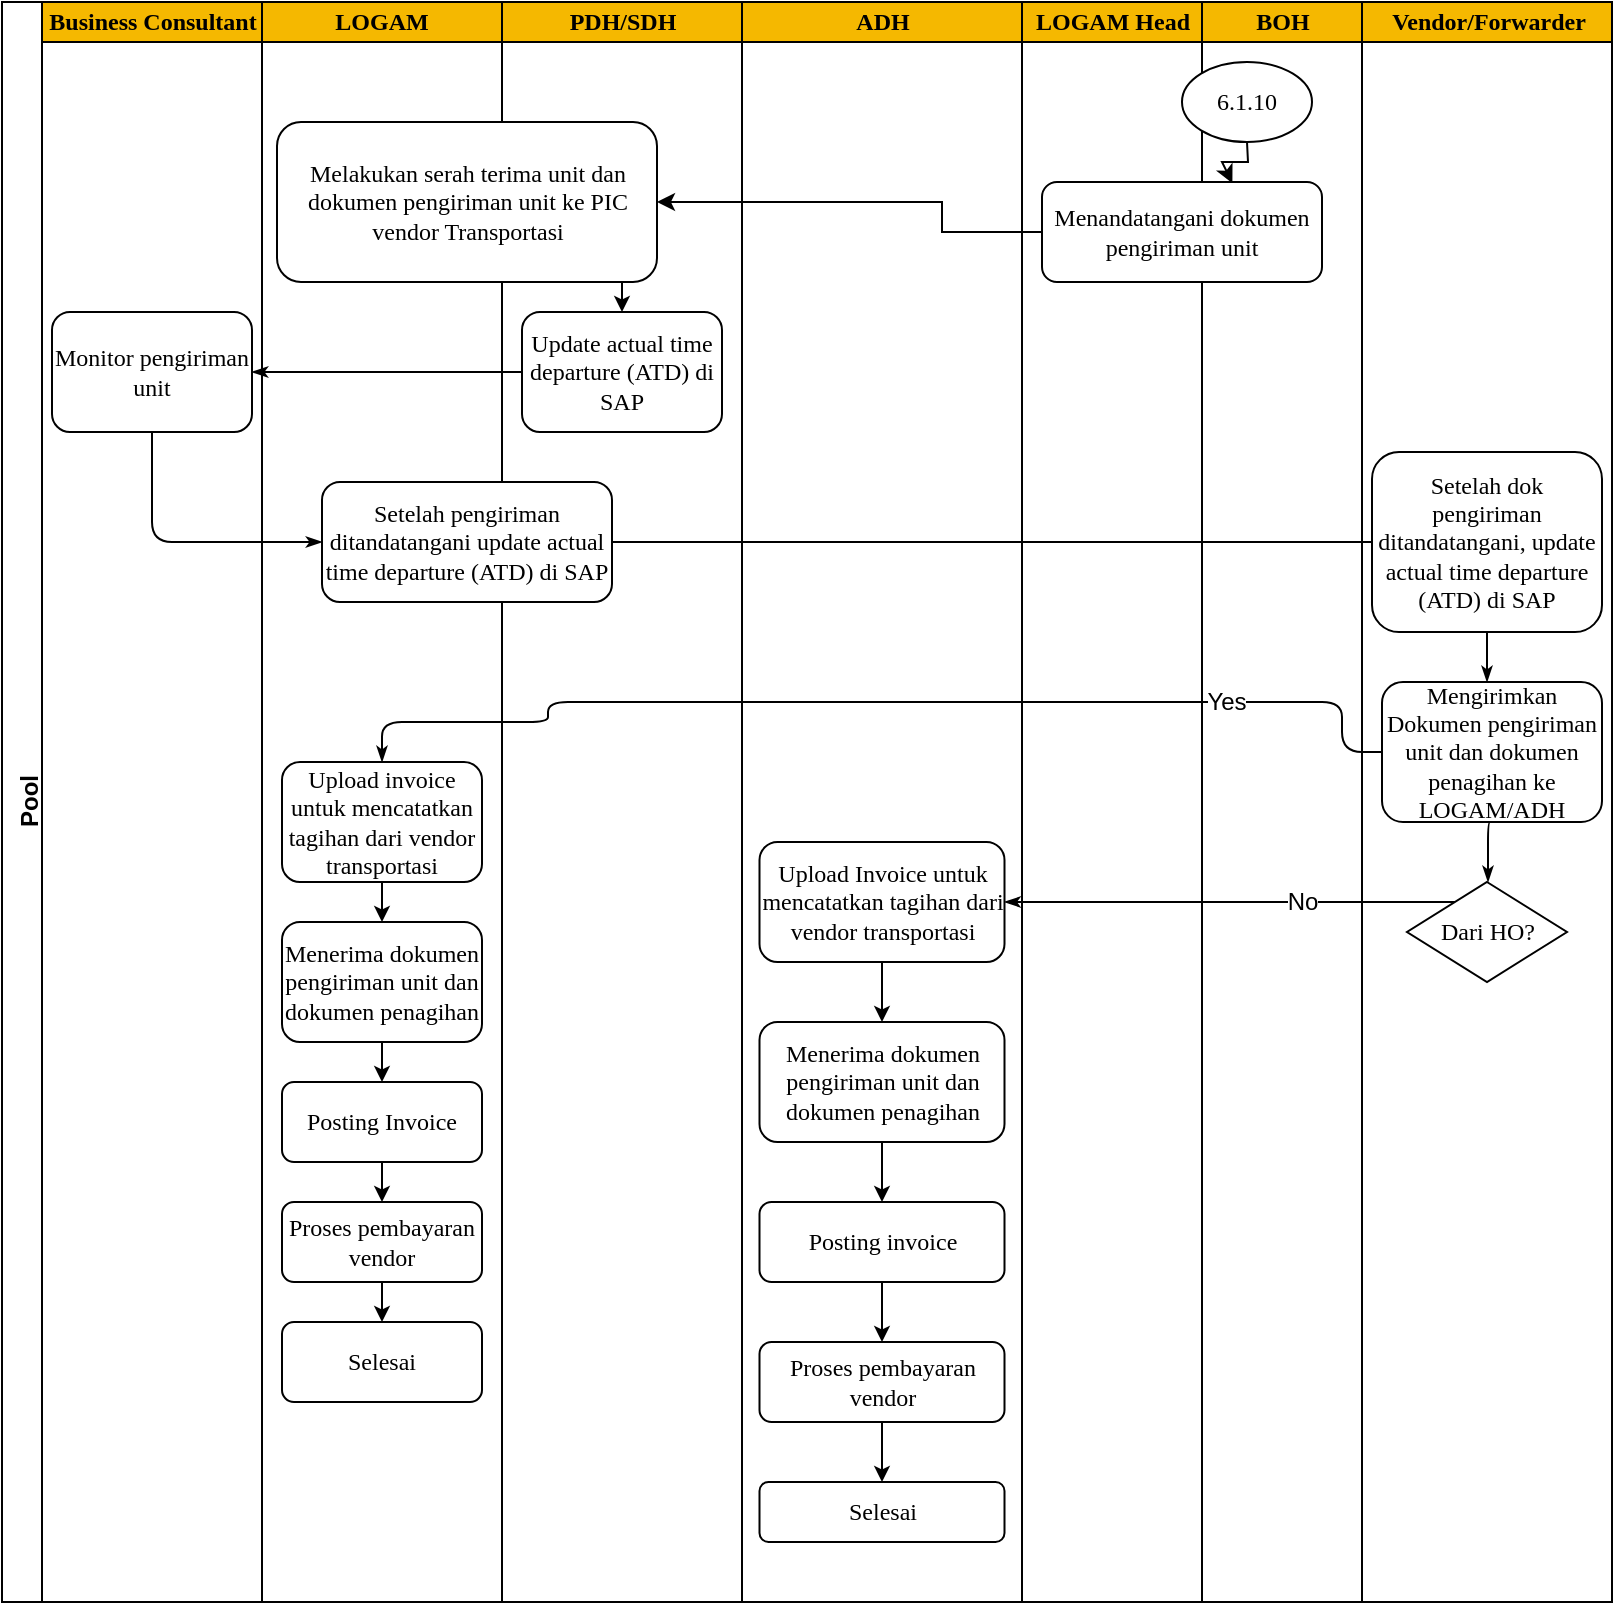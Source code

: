 <mxfile version="21.6.9" type="github">
  <diagram name="Page-1" id="74e2e168-ea6b-b213-b513-2b3c1d86103e">
    <mxGraphModel dx="1059" dy="608" grid="1" gridSize="10" guides="1" tooltips="1" connect="1" arrows="1" fold="1" page="1" pageScale="1" pageWidth="1100" pageHeight="850" background="none" math="0" shadow="0">
      <root>
        <mxCell id="0" />
        <mxCell id="1" parent="0" />
        <mxCell id="77e6c97f196da883-1" value="Pool" style="swimlane;html=1;childLayout=stackLayout;startSize=20;rounded=0;shadow=0;strokeWidth=1;align=center;verticalAlign=top;horizontal=0;movable=1;resizable=1;rotatable=1;deletable=1;editable=1;locked=0;connectable=1;fontSize=12;" parent="1" vertex="1">
          <mxGeometry x="70" y="40" width="805" height="800" as="geometry">
            <mxRectangle x="70" y="40" width="60" height="20" as="alternateBounds" />
          </mxGeometry>
        </mxCell>
        <mxCell id="77e6c97f196da883-2" value="&lt;font style=&quot;font-size: 12px;&quot; face=&quot;Times New Roman&quot;&gt;Business Consultant&lt;/font&gt;" style="swimlane;html=1;startSize=20;fillColor=#f5b800;fontSize=12;" parent="77e6c97f196da883-1" vertex="1">
          <mxGeometry x="20" width="110" height="800" as="geometry" />
        </mxCell>
        <mxCell id="77e6c97f196da883-9" value="&lt;font face=&quot;Times New Roman&quot; style=&quot;font-size: 12px;&quot;&gt;Monitor pengiriman unit&lt;/font&gt;" style="rounded=1;whiteSpace=wrap;html=1;shadow=0;labelBackgroundColor=none;strokeWidth=1;fontFamily=Verdana;fontSize=12;align=center;" parent="77e6c97f196da883-2" vertex="1">
          <mxGeometry x="5" y="155" width="100" height="60" as="geometry" />
        </mxCell>
        <mxCell id="77e6c97f196da883-3" value="" style="swimlane;html=1;startSize=20;fillColor=#f5b800;fontSize=12;align=center;" parent="77e6c97f196da883-1" vertex="1">
          <mxGeometry x="130" width="240" height="800" as="geometry" />
        </mxCell>
        <mxCell id="77e6c97f196da883-21" value="&lt;font face=&quot;Times New Roman&quot; style=&quot;font-size: 12px;&quot;&gt;Upload invoice untuk mencatatkan tagihan dari vendor transportasi&lt;/font&gt;" style="rounded=1;whiteSpace=wrap;html=1;shadow=0;labelBackgroundColor=none;strokeWidth=1;fontFamily=Verdana;fontSize=12;align=center;" parent="77e6c97f196da883-3" vertex="1">
          <mxGeometry x="10" y="380" width="100" height="60" as="geometry" />
        </mxCell>
        <mxCell id="77e6c97f196da883-10" value="&lt;font face=&quot;Times New Roman&quot; style=&quot;font-size: 12px;&quot;&gt;Menerima dokumen pengiriman unit dan dokumen penagihan&lt;/font&gt;" style="rounded=1;whiteSpace=wrap;html=1;shadow=0;labelBackgroundColor=none;strokeWidth=1;fontFamily=Verdana;fontSize=12;align=center;" parent="77e6c97f196da883-3" vertex="1">
          <mxGeometry x="10" y="460" width="100" height="60" as="geometry" />
        </mxCell>
        <mxCell id="77e6c97f196da883-14" value="&lt;font face=&quot;Times New Roman&quot; style=&quot;font-size: 12px;&quot;&gt;Posting Invoice&lt;/font&gt;" style="rounded=1;whiteSpace=wrap;html=1;shadow=0;labelBackgroundColor=none;strokeWidth=1;fontFamily=Verdana;fontSize=12;align=center;" parent="77e6c97f196da883-3" vertex="1">
          <mxGeometry x="10" y="540" width="100" height="40" as="geometry" />
        </mxCell>
        <mxCell id="77e6c97f196da883-19" value="&lt;font face=&quot;Times New Roman&quot; style=&quot;font-size: 12px;&quot;&gt;Proses pembayaran vendor&lt;/font&gt;" style="rounded=1;whiteSpace=wrap;html=1;shadow=0;labelBackgroundColor=none;strokeWidth=1;fontFamily=Verdana;fontSize=12;align=center;" parent="77e6c97f196da883-3" vertex="1">
          <mxGeometry x="10" y="600" width="100" height="40" as="geometry" />
        </mxCell>
        <mxCell id="77e6c97f196da883-22" value="&lt;font style=&quot;font-size: 12px;&quot; face=&quot;Times New Roman&quot;&gt;Selesai&lt;/font&gt;" style="rounded=1;whiteSpace=wrap;html=1;shadow=0;labelBackgroundColor=none;strokeWidth=1;fontFamily=Verdana;fontSize=12;align=center;" parent="77e6c97f196da883-3" vertex="1">
          <mxGeometry x="10" y="660" width="100" height="40" as="geometry" />
        </mxCell>
        <mxCell id="9BGlGzTRq6roD9rzo5Fi-54" value="" style="endArrow=classic;html=1;rounded=0;exitX=0.5;exitY=1;exitDx=0;exitDy=0;entryX=0.5;entryY=0;entryDx=0;entryDy=0;endSize=5;startSize=5;fontSize=12;" parent="77e6c97f196da883-3" source="77e6c97f196da883-21" target="77e6c97f196da883-10" edge="1">
          <mxGeometry width="50" height="50" relative="1" as="geometry">
            <mxPoint x="167.5" y="590" as="sourcePoint" />
            <mxPoint x="217.5" y="540" as="targetPoint" />
          </mxGeometry>
        </mxCell>
        <mxCell id="9BGlGzTRq6roD9rzo5Fi-55" value="" style="endArrow=classic;html=1;rounded=0;endSize=5;startSize=5;exitX=0.5;exitY=1;exitDx=0;exitDy=0;entryX=0.5;entryY=0;entryDx=0;entryDy=0;jumpSize=6;fontSize=12;" parent="77e6c97f196da883-3" source="77e6c97f196da883-10" target="77e6c97f196da883-14" edge="1">
          <mxGeometry width="50" height="50" relative="1" as="geometry">
            <mxPoint x="411.5" y="670" as="sourcePoint" />
            <mxPoint x="411.5" y="700" as="targetPoint" />
          </mxGeometry>
        </mxCell>
        <mxCell id="9BGlGzTRq6roD9rzo5Fi-56" value="" style="endArrow=classic;html=1;rounded=0;endSize=5;startSize=5;exitX=0.5;exitY=1;exitDx=0;exitDy=0;entryX=0.5;entryY=0;entryDx=0;entryDy=0;fontSize=12;" parent="77e6c97f196da883-3" source="77e6c97f196da883-14" target="77e6c97f196da883-19" edge="1">
          <mxGeometry width="50" height="50" relative="1" as="geometry">
            <mxPoint x="421.5" y="680" as="sourcePoint" />
            <mxPoint x="421.5" y="710" as="targetPoint" />
          </mxGeometry>
        </mxCell>
        <mxCell id="9BGlGzTRq6roD9rzo5Fi-57" value="" style="endArrow=classic;html=1;rounded=0;endSize=5;startSize=5;exitX=0.5;exitY=1;exitDx=0;exitDy=0;entryX=0.5;entryY=0;entryDx=0;entryDy=0;fontSize=12;" parent="77e6c97f196da883-3" source="77e6c97f196da883-19" target="77e6c97f196da883-22" edge="1">
          <mxGeometry width="50" height="50" relative="1" as="geometry">
            <mxPoint x="431.5" y="690" as="sourcePoint" />
            <mxPoint x="431.5" y="720" as="targetPoint" />
          </mxGeometry>
        </mxCell>
        <mxCell id="77e6c97f196da883-4" value="&lt;font style=&quot;font-size: 12px;&quot; face=&quot;Times New Roman&quot;&gt;PDH/SDH&lt;/font&gt;" style="swimlane;html=1;startSize=20;fillColor=#f5b800;fontSize=12;" parent="77e6c97f196da883-3" vertex="1">
          <mxGeometry x="120" width="120" height="800" as="geometry" />
        </mxCell>
        <mxCell id="77e6c97f196da883-12" value="&lt;font style=&quot;font-size: 12px;&quot; face=&quot;Times New Roman&quot;&gt;Update actual time departure (ATD) di SAP&lt;/font&gt;" style="rounded=1;whiteSpace=wrap;html=1;shadow=0;labelBackgroundColor=none;strokeWidth=1;fontFamily=Verdana;fontSize=12;align=center;" parent="77e6c97f196da883-4" vertex="1">
          <mxGeometry x="10" y="155" width="100" height="60" as="geometry" />
        </mxCell>
        <mxCell id="77e6c97f196da883-15" value="&lt;font style=&quot;font-size: 12px;&quot; face=&quot;Times New Roman&quot;&gt;Setelah pengiriman ditandatangani update actual time departure (ATD) di SAP&lt;/font&gt;" style="rounded=1;whiteSpace=wrap;html=1;shadow=0;labelBackgroundColor=none;strokeWidth=1;fontFamily=Verdana;fontSize=12;align=center;" parent="77e6c97f196da883-4" vertex="1">
          <mxGeometry x="-90" y="240" width="145" height="60" as="geometry" />
        </mxCell>
        <mxCell id="77e6c97f196da883-11" value="&lt;font face=&quot;Times New Roman&quot; style=&quot;font-size: 12px;&quot;&gt;Melakukan serah terima unit dan dokumen pengiriman unit ke PIC vendor Transportasi&lt;/font&gt;" style="rounded=1;whiteSpace=wrap;html=1;shadow=0;labelBackgroundColor=none;strokeWidth=1;fontFamily=Verdana;fontSize=12;align=center;" parent="77e6c97f196da883-4" vertex="1">
          <mxGeometry x="-112.5" y="60" width="190" height="80" as="geometry" />
        </mxCell>
        <mxCell id="OlNoSFknCZAks61m3oYo-1" value="LOGAM" style="text;html=1;strokeColor=none;fillColor=none;align=center;verticalAlign=middle;whiteSpace=wrap;rounded=0;fontFamily=Times New Roman;fontStyle=1" vertex="1" parent="77e6c97f196da883-3">
          <mxGeometry x="30" width="60" height="20" as="geometry" />
        </mxCell>
        <mxCell id="OlNoSFknCZAks61m3oYo-2" value="" style="endArrow=classic;html=1;rounded=0;entryX=0.5;entryY=0;entryDx=0;entryDy=0;endSize=5;startSize=5;" edge="1" parent="77e6c97f196da883-3" target="77e6c97f196da883-12">
          <mxGeometry width="50" height="50" relative="1" as="geometry">
            <mxPoint x="110" y="140" as="sourcePoint" />
            <mxPoint x="330" y="190" as="targetPoint" />
            <Array as="points">
              <mxPoint x="90" y="140" />
              <mxPoint x="180" y="140" />
            </Array>
          </mxGeometry>
        </mxCell>
        <mxCell id="77e6c97f196da883-5" value="&lt;font style=&quot;font-size: 12px;&quot; face=&quot;Times New Roman&quot;&gt;ADH&lt;/font&gt;" style="swimlane;html=1;startSize=20;fillColor=#f5b800;fontSize=12;" parent="77e6c97f196da883-1" vertex="1">
          <mxGeometry x="370" width="140" height="800" as="geometry" />
        </mxCell>
        <mxCell id="77e6c97f196da883-23" value="&lt;font style=&quot;font-size: 12px;&quot; face=&quot;Times New Roman&quot;&gt;Upload Invoice untuk mencatatkan tagihan dari vendor transportasi&lt;/font&gt;" style="rounded=1;whiteSpace=wrap;html=1;shadow=0;labelBackgroundColor=none;strokeWidth=1;fontFamily=Verdana;fontSize=12;align=center;" parent="77e6c97f196da883-5" vertex="1">
          <mxGeometry x="8.75" y="420" width="122.5" height="60" as="geometry" />
        </mxCell>
        <mxCell id="9BGlGzTRq6roD9rzo5Fi-9" value="&lt;font style=&quot;font-size: 12px;&quot; face=&quot;Times New Roman&quot;&gt;Menerima dokumen pengiriman unit dan dokumen penagihan&lt;/font&gt;" style="rounded=1;whiteSpace=wrap;html=1;shadow=0;labelBackgroundColor=none;strokeWidth=1;fontFamily=Verdana;fontSize=12;align=center;" parent="77e6c97f196da883-5" vertex="1">
          <mxGeometry x="8.75" y="510" width="122.5" height="60" as="geometry" />
        </mxCell>
        <mxCell id="9BGlGzTRq6roD9rzo5Fi-10" value="&lt;font face=&quot;Times New Roman&quot; style=&quot;font-size: 12px;&quot;&gt;Posting invoice&lt;/font&gt;" style="rounded=1;whiteSpace=wrap;html=1;shadow=0;labelBackgroundColor=none;strokeWidth=1;fontFamily=Verdana;fontSize=12;align=center;" parent="77e6c97f196da883-5" vertex="1">
          <mxGeometry x="8.75" y="600" width="122.5" height="40" as="geometry" />
        </mxCell>
        <mxCell id="9BGlGzTRq6roD9rzo5Fi-11" value="&lt;font face=&quot;Times New Roman&quot; style=&quot;font-size: 12px;&quot;&gt;Proses pembayaran vendor&lt;/font&gt;" style="rounded=1;whiteSpace=wrap;html=1;shadow=0;labelBackgroundColor=none;strokeWidth=1;fontFamily=Verdana;fontSize=12;align=center;" parent="77e6c97f196da883-5" vertex="1">
          <mxGeometry x="8.75" y="670" width="122.5" height="40" as="geometry" />
        </mxCell>
        <mxCell id="9BGlGzTRq6roD9rzo5Fi-12" value="&lt;font style=&quot;font-size: 12px;&quot; face=&quot;Times New Roman&quot;&gt;Selesai&lt;/font&gt;" style="rounded=1;whiteSpace=wrap;html=1;shadow=0;labelBackgroundColor=none;strokeWidth=1;fontFamily=Verdana;fontSize=12;align=center;" parent="77e6c97f196da883-5" vertex="1">
          <mxGeometry x="8.75" y="740" width="122.5" height="30" as="geometry" />
        </mxCell>
        <mxCell id="9BGlGzTRq6roD9rzo5Fi-42" value="" style="endArrow=classic;html=1;rounded=0;endSize=5;startSize=5;exitX=0.5;exitY=1;exitDx=0;exitDy=0;entryX=0.5;entryY=0;entryDx=0;entryDy=0;fontSize=12;" parent="77e6c97f196da883-5" source="77e6c97f196da883-23" target="9BGlGzTRq6roD9rzo5Fi-9" edge="1">
          <mxGeometry width="50" height="50" relative="1" as="geometry">
            <mxPoint x="-13.75" y="320" as="sourcePoint" />
            <mxPoint x="36.25" y="270" as="targetPoint" />
          </mxGeometry>
        </mxCell>
        <mxCell id="9BGlGzTRq6roD9rzo5Fi-43" value="" style="endArrow=classic;html=1;rounded=0;endSize=5;startSize=5;exitX=0.5;exitY=1;exitDx=0;exitDy=0;entryX=0.5;entryY=0;entryDx=0;entryDy=0;fontSize=12;" parent="77e6c97f196da883-5" source="9BGlGzTRq6roD9rzo5Fi-9" target="9BGlGzTRq6roD9rzo5Fi-10" edge="1">
          <mxGeometry width="50" height="50" relative="1" as="geometry">
            <mxPoint x="80.25" y="490" as="sourcePoint" />
            <mxPoint x="80.25" y="520" as="targetPoint" />
          </mxGeometry>
        </mxCell>
        <mxCell id="9BGlGzTRq6roD9rzo5Fi-52" value="" style="endArrow=classic;html=1;rounded=0;endSize=5;startSize=5;exitX=0.5;exitY=1;exitDx=0;exitDy=0;entryX=0.5;entryY=0;entryDx=0;entryDy=0;fontSize=12;" parent="77e6c97f196da883-5" source="9BGlGzTRq6roD9rzo5Fi-10" target="9BGlGzTRq6roD9rzo5Fi-11" edge="1">
          <mxGeometry width="50" height="50" relative="1" as="geometry">
            <mxPoint x="80.25" y="580" as="sourcePoint" />
            <mxPoint x="80.25" y="610" as="targetPoint" />
          </mxGeometry>
        </mxCell>
        <mxCell id="9BGlGzTRq6roD9rzo5Fi-53" value="" style="endArrow=classic;html=1;rounded=0;endSize=5;startSize=5;exitX=0.5;exitY=1;exitDx=0;exitDy=0;entryX=0.5;entryY=0;entryDx=0;entryDy=0;fontSize=12;" parent="77e6c97f196da883-5" source="9BGlGzTRq6roD9rzo5Fi-11" target="9BGlGzTRq6roD9rzo5Fi-12" edge="1">
          <mxGeometry width="50" height="50" relative="1" as="geometry">
            <mxPoint x="80.25" y="650" as="sourcePoint" />
            <mxPoint x="80.25" y="680" as="targetPoint" />
          </mxGeometry>
        </mxCell>
        <mxCell id="77e6c97f196da883-6" value="&lt;font face=&quot;Times New Roman&quot; style=&quot;font-size: 12px;&quot;&gt;LOGAM Head&lt;/font&gt;" style="swimlane;html=1;startSize=20;fillColor=#f5b800;fontSize=12;" parent="77e6c97f196da883-1" vertex="1">
          <mxGeometry x="510" width="90" height="800" as="geometry" />
        </mxCell>
        <mxCell id="9BGlGzTRq6roD9rzo5Fi-1" value="&lt;font style=&quot;font-size: 12px;&quot; face=&quot;Times New Roman&quot;&gt;BOH&lt;/font&gt;" style="swimlane;html=1;startSize=20;fillColor=#f5b800;fontSize=12;" parent="77e6c97f196da883-1" vertex="1">
          <mxGeometry x="600" width="80" height="800" as="geometry" />
        </mxCell>
        <mxCell id="9BGlGzTRq6roD9rzo5Fi-14" value="&lt;font face=&quot;Times New Roman&quot; style=&quot;font-size: 12px;&quot;&gt;6.1.10&lt;/font&gt;" style="ellipse;whiteSpace=wrap;html=1;fontSize=12;" parent="9BGlGzTRq6roD9rzo5Fi-1" vertex="1">
          <mxGeometry x="-10" y="30" width="65" height="40" as="geometry" />
        </mxCell>
        <mxCell id="9BGlGzTRq6roD9rzo5Fi-15" value="&lt;font face=&quot;Times New Roman&quot; style=&quot;font-size: 12px;&quot;&gt;Menandatangani dokumen pengiriman unit&lt;/font&gt;" style="rounded=1;whiteSpace=wrap;html=1;fontSize=12;" parent="9BGlGzTRq6roD9rzo5Fi-1" vertex="1">
          <mxGeometry x="-80" y="90" width="140" height="50" as="geometry" />
        </mxCell>
        <mxCell id="OlNoSFknCZAks61m3oYo-4" value="" style="endArrow=classic;html=1;rounded=0;exitX=0.5;exitY=1;exitDx=0;exitDy=0;entryX=0.68;entryY=0.011;entryDx=0;entryDy=0;entryPerimeter=0;" edge="1" parent="9BGlGzTRq6roD9rzo5Fi-1" source="9BGlGzTRq6roD9rzo5Fi-14" target="9BGlGzTRq6roD9rzo5Fi-15">
          <mxGeometry width="50" height="50" relative="1" as="geometry">
            <mxPoint x="-35" y="60" as="sourcePoint" />
            <mxPoint y="90" as="targetPoint" />
            <Array as="points">
              <mxPoint x="23" y="80" />
              <mxPoint x="10" y="80" />
            </Array>
          </mxGeometry>
        </mxCell>
        <mxCell id="9BGlGzTRq6roD9rzo5Fi-28" style="edgeStyle=orthogonalEdgeStyle;rounded=1;html=1;labelBackgroundColor=none;startArrow=none;startFill=0;startSize=5;endArrow=classicThin;endFill=1;endSize=5;jettySize=auto;orthogonalLoop=1;strokeWidth=1;fontFamily=Verdana;fontSize=12;entryX=0;entryY=0.5;entryDx=0;entryDy=0;exitX=1;exitY=0.5;exitDx=0;exitDy=0;" parent="77e6c97f196da883-1" source="77e6c97f196da883-15" target="77e6c97f196da883-17" edge="1">
          <mxGeometry relative="1" as="geometry">
            <mxPoint x="150" y="195" as="sourcePoint" />
            <mxPoint x="405" y="195" as="targetPoint" />
            <Array as="points">
              <mxPoint x="765" y="270" />
            </Array>
          </mxGeometry>
        </mxCell>
        <mxCell id="77e6c97f196da883-30" style="edgeStyle=orthogonalEdgeStyle;rounded=1;html=1;labelBackgroundColor=none;startArrow=none;startFill=0;startSize=5;endArrow=classicThin;endFill=1;endSize=5;jettySize=auto;orthogonalLoop=1;strokeWidth=1;fontFamily=Verdana;fontSize=12;entryX=0;entryY=0.5;entryDx=0;entryDy=0;exitX=0.5;exitY=1;exitDx=0;exitDy=0;" parent="77e6c97f196da883-1" source="77e6c97f196da883-9" target="77e6c97f196da883-15" edge="1">
          <mxGeometry relative="1" as="geometry">
            <mxPoint x="360" y="290" as="targetPoint" />
          </mxGeometry>
        </mxCell>
        <mxCell id="77e6c97f196da883-28" style="edgeStyle=orthogonalEdgeStyle;rounded=1;html=1;labelBackgroundColor=none;startArrow=none;startFill=0;startSize=5;endArrow=classicThin;endFill=1;endSize=5;jettySize=auto;orthogonalLoop=1;strokeWidth=1;fontFamily=Verdana;fontSize=12;" parent="77e6c97f196da883-1" source="77e6c97f196da883-12" target="77e6c97f196da883-9" edge="1">
          <mxGeometry relative="1" as="geometry" />
        </mxCell>
        <mxCell id="9BGlGzTRq6roD9rzo5Fi-36" style="edgeStyle=orthogonalEdgeStyle;rounded=1;html=1;labelBackgroundColor=none;startArrow=none;startFill=0;startSize=5;endArrow=classicThin;endFill=1;endSize=5;jettySize=auto;orthogonalLoop=1;strokeWidth=1;fontFamily=Verdana;fontSize=12;entryX=1;entryY=0.5;entryDx=0;entryDy=0;exitX=0;exitY=1;exitDx=0;exitDy=0;" parent="77e6c97f196da883-1" source="9BGlGzTRq6roD9rzo5Fi-3" target="77e6c97f196da883-23" edge="1">
          <mxGeometry relative="1" as="geometry">
            <mxPoint x="1000" y="510" as="sourcePoint" />
            <mxPoint x="333" y="395" as="targetPoint" />
            <Array as="points">
              <mxPoint x="750" y="473" />
              <mxPoint x="750" y="450" />
            </Array>
          </mxGeometry>
        </mxCell>
        <mxCell id="9BGlGzTRq6roD9rzo5Fi-37" value="No" style="edgeLabel;html=1;align=center;verticalAlign=middle;resizable=0;points=[];fontSize=12;" parent="9BGlGzTRq6roD9rzo5Fi-36" vertex="1" connectable="0">
          <mxGeometry x="-0.628" y="2" relative="1" as="geometry">
            <mxPoint x="-99" y="-2" as="offset" />
          </mxGeometry>
        </mxCell>
        <mxCell id="9BGlGzTRq6roD9rzo5Fi-30" style="edgeStyle=orthogonalEdgeStyle;rounded=1;html=1;labelBackgroundColor=none;startArrow=none;startFill=0;startSize=5;endArrow=classicThin;endFill=1;endSize=5;jettySize=auto;orthogonalLoop=1;strokeWidth=1;fontFamily=Verdana;fontSize=12;entryX=0.5;entryY=0;entryDx=0;entryDy=0;exitX=0;exitY=0.5;exitDx=0;exitDy=0;" parent="77e6c97f196da883-1" source="77e6c97f196da883-18" target="77e6c97f196da883-21" edge="1">
          <mxGeometry relative="1" as="geometry">
            <mxPoint x="859.96" y="434.98" as="sourcePoint" />
            <mxPoint x="242.46" y="364.98" as="targetPoint" />
            <Array as="points">
              <mxPoint x="670" y="375" />
              <mxPoint x="670" y="350" />
              <mxPoint x="273" y="350" />
              <mxPoint x="273" y="360" />
              <mxPoint x="190" y="360" />
            </Array>
          </mxGeometry>
        </mxCell>
        <mxCell id="9BGlGzTRq6roD9rzo5Fi-31" value="Yes" style="edgeLabel;html=1;align=center;verticalAlign=middle;resizable=0;points=[];fontSize=12;" parent="9BGlGzTRq6roD9rzo5Fi-30" vertex="1" connectable="0">
          <mxGeometry x="-0.628" y="2" relative="1" as="geometry">
            <mxPoint y="-2" as="offset" />
          </mxGeometry>
        </mxCell>
        <mxCell id="77e6c97f196da883-7" value="&lt;font face=&quot;Times New Roman&quot; style=&quot;font-size: 12px;&quot;&gt;Vendor/Forwarder&lt;/font&gt;" style="swimlane;html=1;startSize=20;fillColor=#f5b800;strokeColor=#000000;fontSize=12;" parent="77e6c97f196da883-1" vertex="1">
          <mxGeometry x="680" width="125" height="800" as="geometry" />
        </mxCell>
        <mxCell id="77e6c97f196da883-17" value="&lt;font face=&quot;Times New Roman&quot; style=&quot;font-size: 12px;&quot;&gt;Setelah dok pengiriman ditandatangani, update actual time departure (ATD) di SAP&lt;/font&gt;" style="rounded=1;whiteSpace=wrap;html=1;shadow=0;labelBackgroundColor=none;strokeWidth=1;fontFamily=Verdana;fontSize=12;align=center;" parent="77e6c97f196da883-7" vertex="1">
          <mxGeometry x="5" y="225" width="115" height="90" as="geometry" />
        </mxCell>
        <mxCell id="77e6c97f196da883-18" value="&lt;font style=&quot;font-size: 12px;&quot; face=&quot;Times New Roman&quot;&gt;Mengirimkan Dokumen pengiriman unit dan dokumen penagihan ke LOGAM/ADH&lt;/font&gt;" style="rounded=1;whiteSpace=wrap;html=1;shadow=0;labelBackgroundColor=none;strokeWidth=1;fontFamily=Verdana;fontSize=12;align=center;" parent="77e6c97f196da883-7" vertex="1">
          <mxGeometry x="10" y="340" width="110" height="70" as="geometry" />
        </mxCell>
        <mxCell id="107ba76e4e335f99-1" style="edgeStyle=orthogonalEdgeStyle;rounded=1;html=1;labelBackgroundColor=none;startArrow=none;startFill=0;startSize=5;endArrow=classicThin;endFill=1;endSize=5;jettySize=auto;orthogonalLoop=1;strokeWidth=1;fontFamily=Verdana;fontSize=12;" parent="77e6c97f196da883-7" source="77e6c97f196da883-17" target="77e6c97f196da883-18" edge="1">
          <mxGeometry relative="1" as="geometry">
            <Array as="points">
              <mxPoint x="85" y="340" />
              <mxPoint x="85" y="340" />
            </Array>
          </mxGeometry>
        </mxCell>
        <mxCell id="9BGlGzTRq6roD9rzo5Fi-3" value="&lt;font style=&quot;font-size: 12px;&quot; face=&quot;Times New Roman&quot;&gt;Dari HO?&lt;/font&gt;" style="rhombus;whiteSpace=wrap;html=1;fontSize=12;" parent="77e6c97f196da883-7" vertex="1">
          <mxGeometry x="22.5" y="440" width="80" height="50" as="geometry" />
        </mxCell>
        <mxCell id="9BGlGzTRq6roD9rzo5Fi-6" style="edgeStyle=orthogonalEdgeStyle;rounded=1;html=1;labelBackgroundColor=none;startArrow=none;startFill=0;startSize=5;endArrow=classicThin;endFill=1;endSize=5;jettySize=auto;orthogonalLoop=1;strokeWidth=1;fontFamily=Verdana;fontSize=12;exitX=0.5;exitY=1;exitDx=0;exitDy=0;entryX=0.5;entryY=0;entryDx=0;entryDy=0;" parent="77e6c97f196da883-7" source="77e6c97f196da883-18" target="9BGlGzTRq6roD9rzo5Fi-3" edge="1">
          <mxGeometry relative="1" as="geometry">
            <mxPoint x="95" y="320" as="sourcePoint" />
            <mxPoint x="95" y="350" as="targetPoint" />
            <Array as="points">
              <mxPoint x="63" y="410" />
              <mxPoint x="63" y="440" />
            </Array>
          </mxGeometry>
        </mxCell>
        <mxCell id="OlNoSFknCZAks61m3oYo-3" value="" style="endArrow=classic;html=1;rounded=0;exitX=0;exitY=0.5;exitDx=0;exitDy=0;entryX=1;entryY=0.5;entryDx=0;entryDy=0;" edge="1" parent="77e6c97f196da883-1" source="9BGlGzTRq6roD9rzo5Fi-15" target="77e6c97f196da883-11">
          <mxGeometry width="50" height="50" relative="1" as="geometry">
            <mxPoint x="420" y="330" as="sourcePoint" />
            <mxPoint x="470" y="280" as="targetPoint" />
            <Array as="points">
              <mxPoint x="470" y="115" />
              <mxPoint x="470" y="100" />
            </Array>
          </mxGeometry>
        </mxCell>
      </root>
    </mxGraphModel>
  </diagram>
</mxfile>

